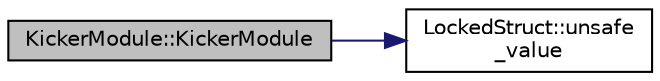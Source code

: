 digraph "KickerModule::KickerModule"
{
  edge [fontname="Helvetica",fontsize="10",labelfontname="Helvetica",labelfontsize="10"];
  node [fontname="Helvetica",fontsize="10",shape=record];
  rankdir="LR";
  Node0 [label="KickerModule::KickerModule",height=0.2,width=0.4,color="black", fillcolor="grey75", style="filled", fontcolor="black"];
  Node0 -> Node1 [color="midnightblue",fontsize="10",style="solid",fontname="Helvetica"];
  Node1 [label="LockedStruct::unsafe\l_value",height=0.2,width=0.4,color="black", fillcolor="white", style="filled",URL="$struct_locked_struct.html#a915c1d48aeaf29c4af2897122ad4b486",tooltip="Bypass the locking system to directly get a pointer to the underlying data. "];
}
